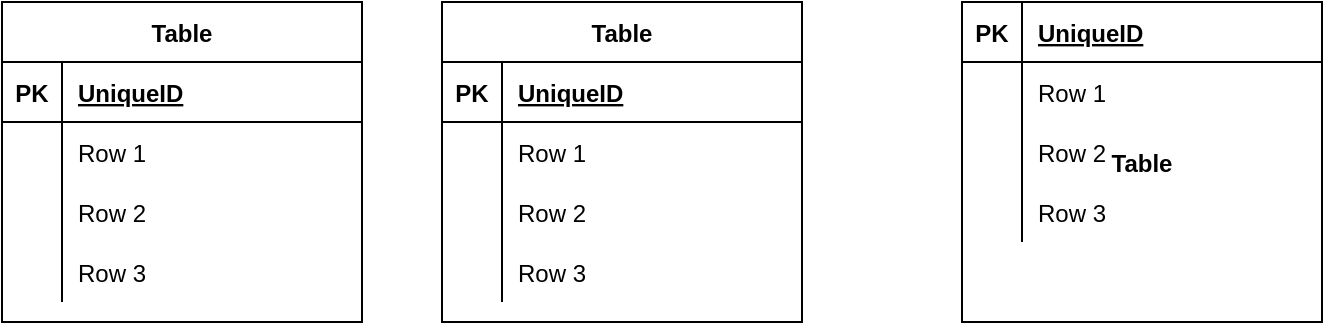 <mxfile version="13.8.0" type="github">
  <diagram id="FJUBv1jsmOGHSh68BrO_" name="Page-1">
    <mxGraphModel dx="1038" dy="547" grid="1" gridSize="10" guides="1" tooltips="1" connect="1" arrows="1" fold="1" page="1" pageScale="1" pageWidth="1169" pageHeight="827" math="0" shadow="0">
      <root>
        <mxCell id="0" />
        <mxCell id="1" parent="0" />
        <mxCell id="PKD7iqB3cWoXEJKM7ACq-1" value="Table" style="shape=table;startSize=30;container=1;collapsible=1;childLayout=tableLayout;fixedRows=1;rowLines=0;fontStyle=1;align=center;resizeLast=1;" parent="1" vertex="1">
          <mxGeometry x="90" y="160" width="180" height="160" as="geometry" />
        </mxCell>
        <mxCell id="PKD7iqB3cWoXEJKM7ACq-2" value="" style="shape=partialRectangle;collapsible=0;dropTarget=0;pointerEvents=0;fillColor=none;top=0;left=0;bottom=1;right=0;points=[[0,0.5],[1,0.5]];portConstraint=eastwest;" parent="PKD7iqB3cWoXEJKM7ACq-1" vertex="1">
          <mxGeometry y="30" width="180" height="30" as="geometry" />
        </mxCell>
        <mxCell id="PKD7iqB3cWoXEJKM7ACq-3" value="PK" style="shape=partialRectangle;connectable=0;fillColor=none;top=0;left=0;bottom=0;right=0;fontStyle=1;overflow=hidden;" parent="PKD7iqB3cWoXEJKM7ACq-2" vertex="1">
          <mxGeometry width="30" height="30" as="geometry" />
        </mxCell>
        <mxCell id="PKD7iqB3cWoXEJKM7ACq-4" value="UniqueID" style="shape=partialRectangle;connectable=0;fillColor=none;top=0;left=0;bottom=0;right=0;align=left;spacingLeft=6;fontStyle=5;overflow=hidden;" parent="PKD7iqB3cWoXEJKM7ACq-2" vertex="1">
          <mxGeometry x="30" width="150" height="30" as="geometry" />
        </mxCell>
        <mxCell id="PKD7iqB3cWoXEJKM7ACq-5" value="" style="shape=partialRectangle;collapsible=0;dropTarget=0;pointerEvents=0;fillColor=none;top=0;left=0;bottom=0;right=0;points=[[0,0.5],[1,0.5]];portConstraint=eastwest;" parent="PKD7iqB3cWoXEJKM7ACq-1" vertex="1">
          <mxGeometry y="60" width="180" height="30" as="geometry" />
        </mxCell>
        <mxCell id="PKD7iqB3cWoXEJKM7ACq-6" value="" style="shape=partialRectangle;connectable=0;fillColor=none;top=0;left=0;bottom=0;right=0;editable=1;overflow=hidden;" parent="PKD7iqB3cWoXEJKM7ACq-5" vertex="1">
          <mxGeometry width="30" height="30" as="geometry" />
        </mxCell>
        <mxCell id="PKD7iqB3cWoXEJKM7ACq-7" value="Row 1" style="shape=partialRectangle;connectable=0;fillColor=none;top=0;left=0;bottom=0;right=0;align=left;spacingLeft=6;overflow=hidden;" parent="PKD7iqB3cWoXEJKM7ACq-5" vertex="1">
          <mxGeometry x="30" width="150" height="30" as="geometry" />
        </mxCell>
        <mxCell id="PKD7iqB3cWoXEJKM7ACq-8" value="" style="shape=partialRectangle;collapsible=0;dropTarget=0;pointerEvents=0;fillColor=none;top=0;left=0;bottom=0;right=0;points=[[0,0.5],[1,0.5]];portConstraint=eastwest;" parent="PKD7iqB3cWoXEJKM7ACq-1" vertex="1">
          <mxGeometry y="90" width="180" height="30" as="geometry" />
        </mxCell>
        <mxCell id="PKD7iqB3cWoXEJKM7ACq-9" value="" style="shape=partialRectangle;connectable=0;fillColor=none;top=0;left=0;bottom=0;right=0;editable=1;overflow=hidden;" parent="PKD7iqB3cWoXEJKM7ACq-8" vertex="1">
          <mxGeometry width="30" height="30" as="geometry" />
        </mxCell>
        <mxCell id="PKD7iqB3cWoXEJKM7ACq-10" value="Row 2" style="shape=partialRectangle;connectable=0;fillColor=none;top=0;left=0;bottom=0;right=0;align=left;spacingLeft=6;overflow=hidden;" parent="PKD7iqB3cWoXEJKM7ACq-8" vertex="1">
          <mxGeometry x="30" width="150" height="30" as="geometry" />
        </mxCell>
        <mxCell id="PKD7iqB3cWoXEJKM7ACq-11" value="" style="shape=partialRectangle;collapsible=0;dropTarget=0;pointerEvents=0;fillColor=none;top=0;left=0;bottom=0;right=0;points=[[0,0.5],[1,0.5]];portConstraint=eastwest;" parent="PKD7iqB3cWoXEJKM7ACq-1" vertex="1">
          <mxGeometry y="120" width="180" height="30" as="geometry" />
        </mxCell>
        <mxCell id="PKD7iqB3cWoXEJKM7ACq-12" value="" style="shape=partialRectangle;connectable=0;fillColor=none;top=0;left=0;bottom=0;right=0;editable=1;overflow=hidden;" parent="PKD7iqB3cWoXEJKM7ACq-11" vertex="1">
          <mxGeometry width="30" height="30" as="geometry" />
        </mxCell>
        <mxCell id="PKD7iqB3cWoXEJKM7ACq-13" value="Row 3" style="shape=partialRectangle;connectable=0;fillColor=none;top=0;left=0;bottom=0;right=0;align=left;spacingLeft=6;overflow=hidden;" parent="PKD7iqB3cWoXEJKM7ACq-11" vertex="1">
          <mxGeometry x="30" width="150" height="30" as="geometry" />
        </mxCell>
        <mxCell id="VVqDmfAltLlJ_Bq4I2Jd-1" value="Table" style="shape=table;startSize=0;container=1;collapsible=1;childLayout=tableLayout;fixedRows=1;rowLines=0;fontStyle=1;align=center;resizeLast=1;" vertex="1" parent="1">
          <mxGeometry x="570" y="160" width="180" height="160" as="geometry" />
        </mxCell>
        <mxCell id="VVqDmfAltLlJ_Bq4I2Jd-2" value="" style="shape=partialRectangle;collapsible=0;dropTarget=0;pointerEvents=0;fillColor=none;top=0;left=0;bottom=1;right=0;points=[[0,0.5],[1,0.5]];portConstraint=eastwest;" vertex="1" parent="VVqDmfAltLlJ_Bq4I2Jd-1">
          <mxGeometry width="180" height="30" as="geometry" />
        </mxCell>
        <mxCell id="VVqDmfAltLlJ_Bq4I2Jd-3" value="PK" style="shape=partialRectangle;connectable=0;fillColor=none;top=0;left=0;bottom=0;right=0;fontStyle=1;overflow=hidden;" vertex="1" parent="VVqDmfAltLlJ_Bq4I2Jd-2">
          <mxGeometry width="30" height="30" as="geometry" />
        </mxCell>
        <mxCell id="VVqDmfAltLlJ_Bq4I2Jd-4" value="UniqueID" style="shape=partialRectangle;connectable=0;fillColor=none;top=0;left=0;bottom=0;right=0;align=left;spacingLeft=6;fontStyle=5;overflow=hidden;" vertex="1" parent="VVqDmfAltLlJ_Bq4I2Jd-2">
          <mxGeometry x="30" width="150" height="30" as="geometry" />
        </mxCell>
        <mxCell id="VVqDmfAltLlJ_Bq4I2Jd-5" value="" style="shape=partialRectangle;collapsible=0;dropTarget=0;pointerEvents=0;fillColor=none;top=0;left=0;bottom=0;right=0;points=[[0,0.5],[1,0.5]];portConstraint=eastwest;" vertex="1" parent="VVqDmfAltLlJ_Bq4I2Jd-1">
          <mxGeometry y="30" width="180" height="30" as="geometry" />
        </mxCell>
        <mxCell id="VVqDmfAltLlJ_Bq4I2Jd-6" value="" style="shape=partialRectangle;connectable=0;fillColor=none;top=0;left=0;bottom=0;right=0;editable=1;overflow=hidden;" vertex="1" parent="VVqDmfAltLlJ_Bq4I2Jd-5">
          <mxGeometry width="30" height="30" as="geometry" />
        </mxCell>
        <mxCell id="VVqDmfAltLlJ_Bq4I2Jd-7" value="Row 1" style="shape=partialRectangle;connectable=0;fillColor=none;top=0;left=0;bottom=0;right=0;align=left;spacingLeft=6;overflow=hidden;" vertex="1" parent="VVqDmfAltLlJ_Bq4I2Jd-5">
          <mxGeometry x="30" width="150" height="30" as="geometry" />
        </mxCell>
        <mxCell id="VVqDmfAltLlJ_Bq4I2Jd-8" value="" style="shape=partialRectangle;collapsible=0;dropTarget=0;pointerEvents=0;fillColor=none;top=0;left=0;bottom=0;right=0;points=[[0,0.5],[1,0.5]];portConstraint=eastwest;" vertex="1" parent="VVqDmfAltLlJ_Bq4I2Jd-1">
          <mxGeometry y="60" width="180" height="30" as="geometry" />
        </mxCell>
        <mxCell id="VVqDmfAltLlJ_Bq4I2Jd-9" value="" style="shape=partialRectangle;connectable=0;fillColor=none;top=0;left=0;bottom=0;right=0;editable=1;overflow=hidden;" vertex="1" parent="VVqDmfAltLlJ_Bq4I2Jd-8">
          <mxGeometry width="30" height="30" as="geometry" />
        </mxCell>
        <mxCell id="VVqDmfAltLlJ_Bq4I2Jd-10" value="Row 2" style="shape=partialRectangle;connectable=0;fillColor=none;top=0;left=0;bottom=0;right=0;align=left;spacingLeft=6;overflow=hidden;" vertex="1" parent="VVqDmfAltLlJ_Bq4I2Jd-8">
          <mxGeometry x="30" width="150" height="30" as="geometry" />
        </mxCell>
        <mxCell id="VVqDmfAltLlJ_Bq4I2Jd-11" value="" style="shape=partialRectangle;collapsible=0;dropTarget=0;pointerEvents=0;fillColor=none;top=0;left=0;bottom=0;right=0;points=[[0,0.5],[1,0.5]];portConstraint=eastwest;" vertex="1" parent="VVqDmfAltLlJ_Bq4I2Jd-1">
          <mxGeometry y="90" width="180" height="30" as="geometry" />
        </mxCell>
        <mxCell id="VVqDmfAltLlJ_Bq4I2Jd-12" value="" style="shape=partialRectangle;connectable=0;fillColor=none;top=0;left=0;bottom=0;right=0;editable=1;overflow=hidden;" vertex="1" parent="VVqDmfAltLlJ_Bq4I2Jd-11">
          <mxGeometry width="30" height="30" as="geometry" />
        </mxCell>
        <mxCell id="VVqDmfAltLlJ_Bq4I2Jd-13" value="Row 3" style="shape=partialRectangle;connectable=0;fillColor=none;top=0;left=0;bottom=0;right=0;align=left;spacingLeft=6;overflow=hidden;" vertex="1" parent="VVqDmfAltLlJ_Bq4I2Jd-11">
          <mxGeometry x="30" width="150" height="30" as="geometry" />
        </mxCell>
        <mxCell id="PKD7iqB3cWoXEJKM7ACq-14" value="Table" style="shape=table;startSize=30;container=1;collapsible=1;childLayout=tableLayout;fixedRows=1;rowLines=0;fontStyle=1;align=center;resizeLast=1;" parent="1" vertex="1">
          <mxGeometry x="310" y="160" width="180" height="160" as="geometry" />
        </mxCell>
        <mxCell id="PKD7iqB3cWoXEJKM7ACq-15" value="" style="shape=partialRectangle;collapsible=0;dropTarget=0;pointerEvents=0;fillColor=none;top=0;left=0;bottom=1;right=0;points=[[0,0.5],[1,0.5]];portConstraint=eastwest;" parent="PKD7iqB3cWoXEJKM7ACq-14" vertex="1">
          <mxGeometry y="30" width="180" height="30" as="geometry" />
        </mxCell>
        <mxCell id="PKD7iqB3cWoXEJKM7ACq-16" value="PK" style="shape=partialRectangle;connectable=0;fillColor=none;top=0;left=0;bottom=0;right=0;fontStyle=1;overflow=hidden;" parent="PKD7iqB3cWoXEJKM7ACq-15" vertex="1">
          <mxGeometry width="30" height="30" as="geometry" />
        </mxCell>
        <mxCell id="PKD7iqB3cWoXEJKM7ACq-17" value="UniqueID" style="shape=partialRectangle;connectable=0;fillColor=none;top=0;left=0;bottom=0;right=0;align=left;spacingLeft=6;fontStyle=5;overflow=hidden;" parent="PKD7iqB3cWoXEJKM7ACq-15" vertex="1">
          <mxGeometry x="30" width="150" height="30" as="geometry" />
        </mxCell>
        <mxCell id="PKD7iqB3cWoXEJKM7ACq-18" value="" style="shape=partialRectangle;collapsible=0;dropTarget=0;pointerEvents=0;fillColor=none;top=0;left=0;bottom=0;right=0;points=[[0,0.5],[1,0.5]];portConstraint=eastwest;" parent="PKD7iqB3cWoXEJKM7ACq-14" vertex="1">
          <mxGeometry y="60" width="180" height="30" as="geometry" />
        </mxCell>
        <mxCell id="PKD7iqB3cWoXEJKM7ACq-19" value="" style="shape=partialRectangle;connectable=0;fillColor=none;top=0;left=0;bottom=0;right=0;editable=1;overflow=hidden;" parent="PKD7iqB3cWoXEJKM7ACq-18" vertex="1">
          <mxGeometry width="30" height="30" as="geometry" />
        </mxCell>
        <mxCell id="PKD7iqB3cWoXEJKM7ACq-20" value="Row 1" style="shape=partialRectangle;connectable=0;fillColor=none;top=0;left=0;bottom=0;right=0;align=left;spacingLeft=6;overflow=hidden;" parent="PKD7iqB3cWoXEJKM7ACq-18" vertex="1">
          <mxGeometry x="30" width="150" height="30" as="geometry" />
        </mxCell>
        <mxCell id="PKD7iqB3cWoXEJKM7ACq-21" value="" style="shape=partialRectangle;collapsible=0;dropTarget=0;pointerEvents=0;fillColor=none;top=0;left=0;bottom=0;right=0;points=[[0,0.5],[1,0.5]];portConstraint=eastwest;" parent="PKD7iqB3cWoXEJKM7ACq-14" vertex="1">
          <mxGeometry y="90" width="180" height="30" as="geometry" />
        </mxCell>
        <mxCell id="PKD7iqB3cWoXEJKM7ACq-22" value="" style="shape=partialRectangle;connectable=0;fillColor=none;top=0;left=0;bottom=0;right=0;editable=1;overflow=hidden;" parent="PKD7iqB3cWoXEJKM7ACq-21" vertex="1">
          <mxGeometry width="30" height="30" as="geometry" />
        </mxCell>
        <mxCell id="PKD7iqB3cWoXEJKM7ACq-23" value="Row 2" style="shape=partialRectangle;connectable=0;fillColor=none;top=0;left=0;bottom=0;right=0;align=left;spacingLeft=6;overflow=hidden;" parent="PKD7iqB3cWoXEJKM7ACq-21" vertex="1">
          <mxGeometry x="30" width="150" height="30" as="geometry" />
        </mxCell>
        <mxCell id="PKD7iqB3cWoXEJKM7ACq-24" value="" style="shape=partialRectangle;collapsible=0;dropTarget=0;pointerEvents=0;fillColor=none;top=0;left=0;bottom=0;right=0;points=[[0,0.5],[1,0.5]];portConstraint=eastwest;" parent="PKD7iqB3cWoXEJKM7ACq-14" vertex="1">
          <mxGeometry y="120" width="180" height="30" as="geometry" />
        </mxCell>
        <mxCell id="PKD7iqB3cWoXEJKM7ACq-25" value="" style="shape=partialRectangle;connectable=0;fillColor=none;top=0;left=0;bottom=0;right=0;editable=1;overflow=hidden;" parent="PKD7iqB3cWoXEJKM7ACq-24" vertex="1">
          <mxGeometry width="30" height="30" as="geometry" />
        </mxCell>
        <mxCell id="PKD7iqB3cWoXEJKM7ACq-26" value="Row 3" style="shape=partialRectangle;connectable=0;fillColor=none;top=0;left=0;bottom=0;right=0;align=left;spacingLeft=6;overflow=hidden;" parent="PKD7iqB3cWoXEJKM7ACq-24" vertex="1">
          <mxGeometry x="30" width="150" height="30" as="geometry" />
        </mxCell>
      </root>
    </mxGraphModel>
  </diagram>
</mxfile>

